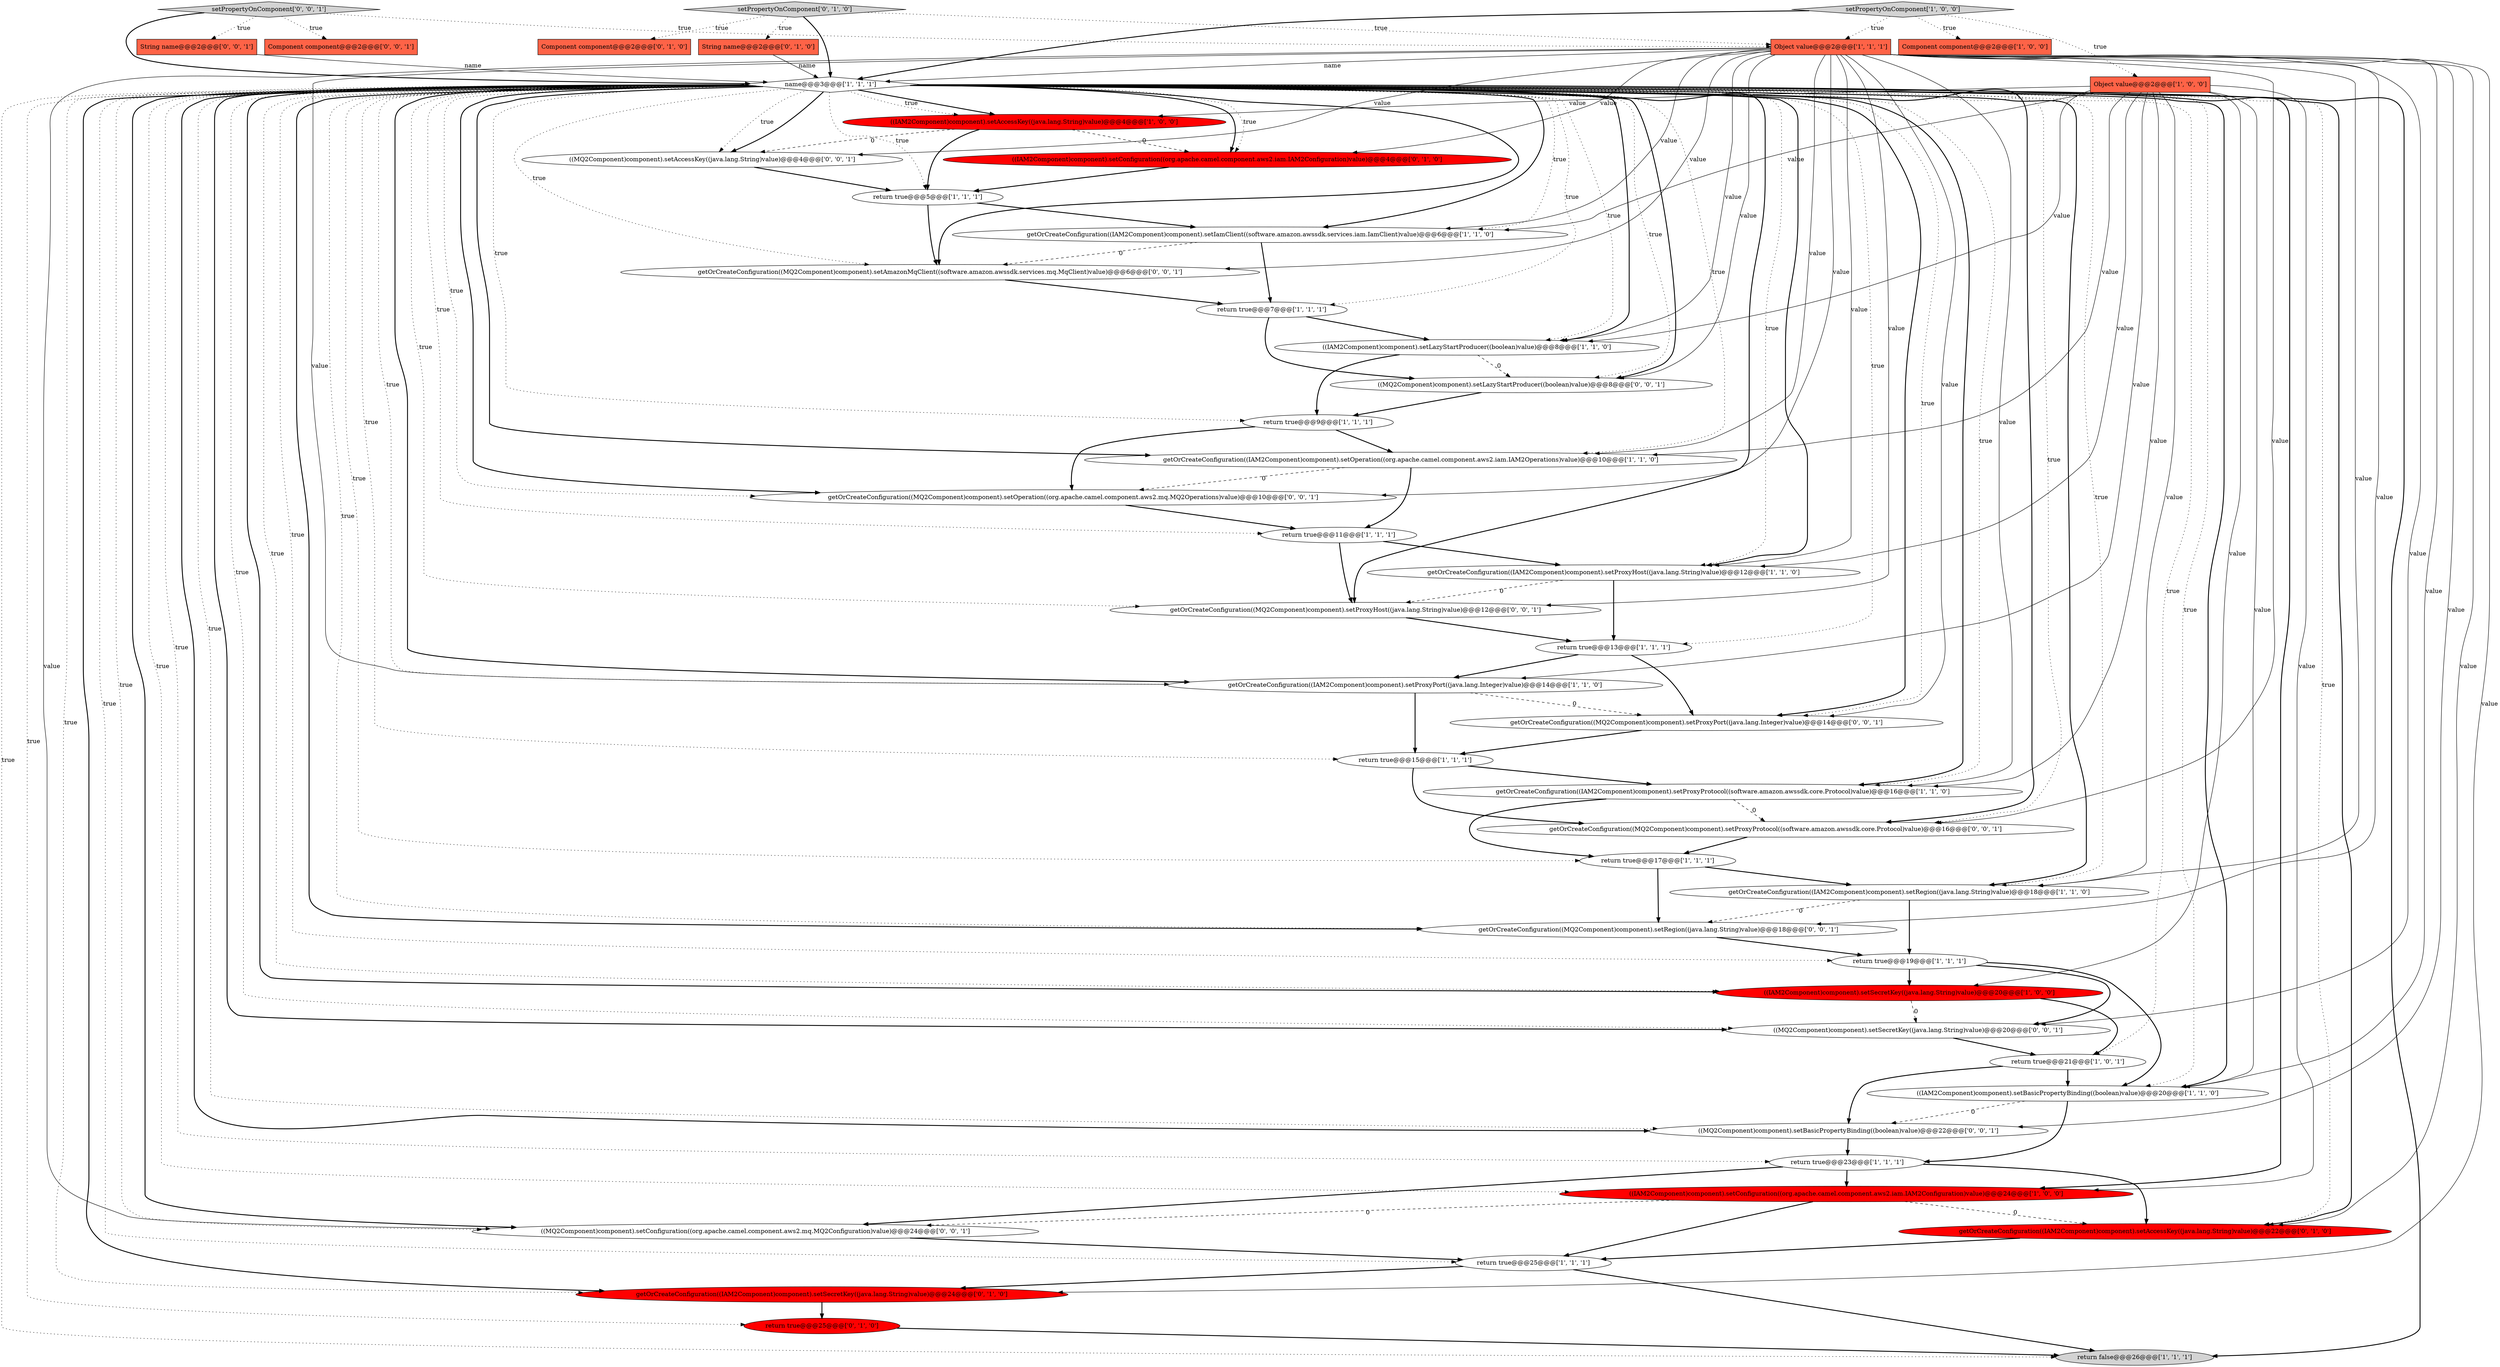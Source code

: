 digraph {
28 [style = filled, label = "setPropertyOnComponent['0', '1', '0']", fillcolor = lightgray, shape = diamond image = "AAA0AAABBB2BBB"];
34 [style = filled, label = "((IAM2Component)component).setConfiguration((org.apache.camel.component.aws2.iam.IAM2Configuration)value)@@@4@@@['0', '1', '0']", fillcolor = red, shape = ellipse image = "AAA1AAABBB2BBB"];
41 [style = filled, label = "getOrCreateConfiguration((MQ2Component)component).setProxyPort((java.lang.Integer)value)@@@14@@@['0', '0', '1']", fillcolor = white, shape = ellipse image = "AAA0AAABBB3BBB"];
12 [style = filled, label = "((IAM2Component)component).setBasicPropertyBinding((boolean)value)@@@20@@@['1', '1', '0']", fillcolor = white, shape = ellipse image = "AAA0AAABBB1BBB"];
10 [style = filled, label = "Component component@@@2@@@['1', '0', '0']", fillcolor = tomato, shape = box image = "AAA0AAABBB1BBB"];
8 [style = filled, label = "name@@@3@@@['1', '1', '1']", fillcolor = white, shape = diamond image = "AAA0AAABBB1BBB"];
31 [style = filled, label = "getOrCreateConfiguration((IAM2Component)component).setSecretKey((java.lang.String)value)@@@24@@@['0', '1', '0']", fillcolor = red, shape = ellipse image = "AAA1AAABBB2BBB"];
13 [style = filled, label = "getOrCreateConfiguration((IAM2Component)component).setIamClient((software.amazon.awssdk.services.iam.IamClient)value)@@@6@@@['1', '1', '0']", fillcolor = white, shape = ellipse image = "AAA0AAABBB1BBB"];
4 [style = filled, label = "((IAM2Component)component).setLazyStartProducer((boolean)value)@@@8@@@['1', '1', '0']", fillcolor = white, shape = ellipse image = "AAA0AAABBB1BBB"];
1 [style = filled, label = "return true@@@21@@@['1', '0', '1']", fillcolor = white, shape = ellipse image = "AAA0AAABBB1BBB"];
17 [style = filled, label = "Object value@@@2@@@['1', '1', '1']", fillcolor = tomato, shape = box image = "AAA0AAABBB1BBB"];
16 [style = filled, label = "((IAM2Component)component).setConfiguration((org.apache.camel.component.aws2.iam.IAM2Configuration)value)@@@24@@@['1', '0', '0']", fillcolor = red, shape = ellipse image = "AAA1AAABBB1BBB"];
27 [style = filled, label = "getOrCreateConfiguration((IAM2Component)component).setProxyProtocol((software.amazon.awssdk.core.Protocol)value)@@@16@@@['1', '1', '0']", fillcolor = white, shape = ellipse image = "AAA0AAABBB1BBB"];
25 [style = filled, label = "return true@@@23@@@['1', '1', '1']", fillcolor = white, shape = ellipse image = "AAA0AAABBB1BBB"];
6 [style = filled, label = "return true@@@13@@@['1', '1', '1']", fillcolor = white, shape = ellipse image = "AAA0AAABBB1BBB"];
46 [style = filled, label = "((MQ2Component)component).setConfiguration((org.apache.camel.component.aws2.mq.MQ2Configuration)value)@@@24@@@['0', '0', '1']", fillcolor = white, shape = ellipse image = "AAA0AAABBB3BBB"];
32 [style = filled, label = "Component component@@@2@@@['0', '1', '0']", fillcolor = tomato, shape = box image = "AAA0AAABBB2BBB"];
26 [style = filled, label = "return true@@@7@@@['1', '1', '1']", fillcolor = white, shape = ellipse image = "AAA0AAABBB1BBB"];
29 [style = filled, label = "String name@@@2@@@['0', '1', '0']", fillcolor = tomato, shape = box image = "AAA0AAABBB2BBB"];
7 [style = filled, label = "return true@@@15@@@['1', '1', '1']", fillcolor = white, shape = ellipse image = "AAA0AAABBB1BBB"];
33 [style = filled, label = "getOrCreateConfiguration((IAM2Component)component).setAccessKey((java.lang.String)value)@@@22@@@['0', '1', '0']", fillcolor = red, shape = ellipse image = "AAA1AAABBB2BBB"];
48 [style = filled, label = "((MQ2Component)component).setAccessKey((java.lang.String)value)@@@4@@@['0', '0', '1']", fillcolor = white, shape = ellipse image = "AAA0AAABBB3BBB"];
35 [style = filled, label = "((MQ2Component)component).setLazyStartProducer((boolean)value)@@@8@@@['0', '0', '1']", fillcolor = white, shape = ellipse image = "AAA0AAABBB3BBB"];
36 [style = filled, label = "getOrCreateConfiguration((MQ2Component)component).setProxyHost((java.lang.String)value)@@@12@@@['0', '0', '1']", fillcolor = white, shape = ellipse image = "AAA0AAABBB3BBB"];
45 [style = filled, label = "getOrCreateConfiguration((MQ2Component)component).setProxyProtocol((software.amazon.awssdk.core.Protocol)value)@@@16@@@['0', '0', '1']", fillcolor = white, shape = ellipse image = "AAA0AAABBB3BBB"];
47 [style = filled, label = "String name@@@2@@@['0', '0', '1']", fillcolor = tomato, shape = box image = "AAA0AAABBB3BBB"];
15 [style = filled, label = "Object value@@@2@@@['1', '0', '0']", fillcolor = tomato, shape = box image = "AAA0AAABBB1BBB"];
30 [style = filled, label = "return true@@@25@@@['0', '1', '0']", fillcolor = red, shape = ellipse image = "AAA1AAABBB2BBB"];
20 [style = filled, label = "((IAM2Component)component).setAccessKey((java.lang.String)value)@@@4@@@['1', '0', '0']", fillcolor = red, shape = ellipse image = "AAA1AAABBB1BBB"];
23 [style = filled, label = "return true@@@17@@@['1', '1', '1']", fillcolor = white, shape = ellipse image = "AAA0AAABBB1BBB"];
2 [style = filled, label = "getOrCreateConfiguration((IAM2Component)component).setProxyPort((java.lang.Integer)value)@@@14@@@['1', '1', '0']", fillcolor = white, shape = ellipse image = "AAA0AAABBB1BBB"];
21 [style = filled, label = "return false@@@26@@@['1', '1', '1']", fillcolor = lightgray, shape = ellipse image = "AAA0AAABBB1BBB"];
14 [style = filled, label = "return true@@@5@@@['1', '1', '1']", fillcolor = white, shape = ellipse image = "AAA0AAABBB1BBB"];
3 [style = filled, label = "((IAM2Component)component).setSecretKey((java.lang.String)value)@@@20@@@['1', '0', '0']", fillcolor = red, shape = ellipse image = "AAA1AAABBB1BBB"];
43 [style = filled, label = "getOrCreateConfiguration((MQ2Component)component).setOperation((org.apache.camel.component.aws2.mq.MQ2Operations)value)@@@10@@@['0', '0', '1']", fillcolor = white, shape = ellipse image = "AAA0AAABBB3BBB"];
0 [style = filled, label = "getOrCreateConfiguration((IAM2Component)component).setRegion((java.lang.String)value)@@@18@@@['1', '1', '0']", fillcolor = white, shape = ellipse image = "AAA0AAABBB1BBB"];
19 [style = filled, label = "setPropertyOnComponent['1', '0', '0']", fillcolor = lightgray, shape = diamond image = "AAA0AAABBB1BBB"];
22 [style = filled, label = "return true@@@25@@@['1', '1', '1']", fillcolor = white, shape = ellipse image = "AAA0AAABBB1BBB"];
42 [style = filled, label = "setPropertyOnComponent['0', '0', '1']", fillcolor = lightgray, shape = diamond image = "AAA0AAABBB3BBB"];
44 [style = filled, label = "((MQ2Component)component).setSecretKey((java.lang.String)value)@@@20@@@['0', '0', '1']", fillcolor = white, shape = ellipse image = "AAA0AAABBB3BBB"];
5 [style = filled, label = "return true@@@19@@@['1', '1', '1']", fillcolor = white, shape = ellipse image = "AAA0AAABBB1BBB"];
37 [style = filled, label = "getOrCreateConfiguration((MQ2Component)component).setAmazonMqClient((software.amazon.awssdk.services.mq.MqClient)value)@@@6@@@['0', '0', '1']", fillcolor = white, shape = ellipse image = "AAA0AAABBB3BBB"];
9 [style = filled, label = "getOrCreateConfiguration((IAM2Component)component).setProxyHost((java.lang.String)value)@@@12@@@['1', '1', '0']", fillcolor = white, shape = ellipse image = "AAA0AAABBB1BBB"];
38 [style = filled, label = "((MQ2Component)component).setBasicPropertyBinding((boolean)value)@@@22@@@['0', '0', '1']", fillcolor = white, shape = ellipse image = "AAA0AAABBB3BBB"];
18 [style = filled, label = "return true@@@9@@@['1', '1', '1']", fillcolor = white, shape = ellipse image = "AAA0AAABBB1BBB"];
11 [style = filled, label = "getOrCreateConfiguration((IAM2Component)component).setOperation((org.apache.camel.component.aws2.iam.IAM2Operations)value)@@@10@@@['1', '1', '0']", fillcolor = white, shape = ellipse image = "AAA0AAABBB1BBB"];
24 [style = filled, label = "return true@@@11@@@['1', '1', '1']", fillcolor = white, shape = ellipse image = "AAA0AAABBB1BBB"];
39 [style = filled, label = "getOrCreateConfiguration((MQ2Component)component).setRegion((java.lang.String)value)@@@18@@@['0', '0', '1']", fillcolor = white, shape = ellipse image = "AAA0AAABBB3BBB"];
40 [style = filled, label = "Component component@@@2@@@['0', '0', '1']", fillcolor = tomato, shape = box image = "AAA0AAABBB3BBB"];
19->10 [style = dotted, label="true"];
5->3 [style = bold, label=""];
9->36 [style = dashed, label="0"];
8->16 [style = bold, label=""];
8->30 [style = dotted, label="true"];
12->38 [style = dashed, label="0"];
8->48 [style = dotted, label="true"];
42->47 [style = dotted, label="true"];
25->33 [style = bold, label=""];
17->44 [style = solid, label="value"];
17->8 [style = solid, label="name"];
8->16 [style = dotted, label="true"];
17->27 [style = solid, label="value"];
8->44 [style = bold, label=""];
8->4 [style = dotted, label="true"];
8->37 [style = dotted, label="true"];
15->13 [style = solid, label="value"];
9->6 [style = bold, label=""];
42->17 [style = dotted, label="true"];
8->0 [style = bold, label=""];
8->36 [style = bold, label=""];
8->20 [style = bold, label=""];
43->24 [style = bold, label=""];
17->12 [style = solid, label="value"];
31->30 [style = bold, label=""];
26->35 [style = bold, label=""];
8->22 [style = dotted, label="true"];
1->12 [style = bold, label=""];
6->41 [style = bold, label=""];
17->35 [style = solid, label="value"];
44->1 [style = bold, label=""];
8->0 [style = dotted, label="true"];
8->20 [style = dotted, label="true"];
17->37 [style = solid, label="value"];
11->43 [style = dashed, label="0"];
16->33 [style = dashed, label="0"];
8->4 [style = bold, label=""];
2->41 [style = dashed, label="0"];
17->36 [style = solid, label="value"];
8->39 [style = bold, label=""];
8->27 [style = bold, label=""];
8->11 [style = bold, label=""];
27->45 [style = dashed, label="0"];
8->31 [style = dotted, label="true"];
8->38 [style = dotted, label="true"];
1->38 [style = bold, label=""];
14->37 [style = bold, label=""];
15->4 [style = solid, label="value"];
17->39 [style = solid, label="value"];
8->34 [style = bold, label=""];
36->6 [style = bold, label=""];
35->18 [style = bold, label=""];
8->46 [style = dotted, label="true"];
37->26 [style = bold, label=""];
19->17 [style = dotted, label="true"];
17->0 [style = solid, label="value"];
18->11 [style = bold, label=""];
29->8 [style = solid, label="name"];
17->48 [style = solid, label="value"];
8->7 [style = dotted, label="true"];
17->38 [style = solid, label="value"];
8->23 [style = dotted, label="true"];
20->14 [style = bold, label=""];
4->18 [style = bold, label=""];
20->48 [style = dashed, label="0"];
17->9 [style = solid, label="value"];
28->17 [style = dotted, label="true"];
26->4 [style = bold, label=""];
8->38 [style = bold, label=""];
8->34 [style = dotted, label="true"];
15->3 [style = solid, label="value"];
6->2 [style = bold, label=""];
28->29 [style = dotted, label="true"];
15->12 [style = solid, label="value"];
17->41 [style = solid, label="value"];
17->4 [style = solid, label="value"];
8->43 [style = dotted, label="true"];
8->12 [style = dotted, label="true"];
17->11 [style = solid, label="value"];
8->33 [style = dotted, label="true"];
20->34 [style = dashed, label="0"];
15->11 [style = solid, label="value"];
8->14 [style = dotted, label="true"];
8->18 [style = dotted, label="true"];
38->25 [style = bold, label=""];
34->14 [style = bold, label=""];
4->35 [style = dashed, label="0"];
8->33 [style = bold, label=""];
8->25 [style = dotted, label="true"];
15->2 [style = solid, label="value"];
8->41 [style = bold, label=""];
45->23 [style = bold, label=""];
8->21 [style = dotted, label="true"];
3->1 [style = bold, label=""];
8->35 [style = dotted, label="true"];
8->31 [style = bold, label=""];
39->5 [style = bold, label=""];
8->2 [style = dotted, label="true"];
48->14 [style = bold, label=""];
42->8 [style = bold, label=""];
8->3 [style = bold, label=""];
15->20 [style = solid, label="value"];
8->39 [style = dotted, label="true"];
15->16 [style = solid, label="value"];
8->41 [style = dotted, label="true"];
19->15 [style = dotted, label="true"];
11->24 [style = bold, label=""];
25->16 [style = bold, label=""];
42->40 [style = dotted, label="true"];
23->0 [style = bold, label=""];
8->35 [style = bold, label=""];
8->3 [style = dotted, label="true"];
8->24 [style = dotted, label="true"];
30->21 [style = bold, label=""];
28->32 [style = dotted, label="true"];
8->6 [style = dotted, label="true"];
17->46 [style = solid, label="value"];
8->2 [style = bold, label=""];
5->44 [style = bold, label=""];
13->26 [style = bold, label=""];
8->45 [style = bold, label=""];
28->8 [style = bold, label=""];
17->13 [style = solid, label="value"];
15->0 [style = solid, label="value"];
17->43 [style = solid, label="value"];
23->39 [style = bold, label=""];
8->11 [style = dotted, label="true"];
15->27 [style = solid, label="value"];
8->13 [style = dotted, label="true"];
8->37 [style = bold, label=""];
8->9 [style = dotted, label="true"];
8->36 [style = dotted, label="true"];
14->13 [style = bold, label=""];
47->8 [style = solid, label="name"];
8->12 [style = bold, label=""];
24->9 [style = bold, label=""];
8->13 [style = bold, label=""];
33->22 [style = bold, label=""];
0->5 [style = bold, label=""];
46->22 [style = bold, label=""];
8->26 [style = dotted, label="true"];
13->37 [style = dashed, label="0"];
41->7 [style = bold, label=""];
8->45 [style = dotted, label="true"];
17->31 [style = solid, label="value"];
22->21 [style = bold, label=""];
22->31 [style = bold, label=""];
3->44 [style = dashed, label="0"];
8->44 [style = dotted, label="true"];
8->43 [style = bold, label=""];
17->33 [style = solid, label="value"];
25->46 [style = bold, label=""];
0->39 [style = dashed, label="0"];
16->22 [style = bold, label=""];
17->45 [style = solid, label="value"];
19->8 [style = bold, label=""];
16->46 [style = dashed, label="0"];
7->45 [style = bold, label=""];
8->1 [style = dotted, label="true"];
8->48 [style = bold, label=""];
24->36 [style = bold, label=""];
8->46 [style = bold, label=""];
17->34 [style = solid, label="value"];
17->2 [style = solid, label="value"];
18->43 [style = bold, label=""];
5->12 [style = bold, label=""];
8->5 [style = dotted, label="true"];
12->25 [style = bold, label=""];
8->9 [style = bold, label=""];
7->27 [style = bold, label=""];
8->21 [style = bold, label=""];
27->23 [style = bold, label=""];
2->7 [style = bold, label=""];
8->27 [style = dotted, label="true"];
15->9 [style = solid, label="value"];
}
